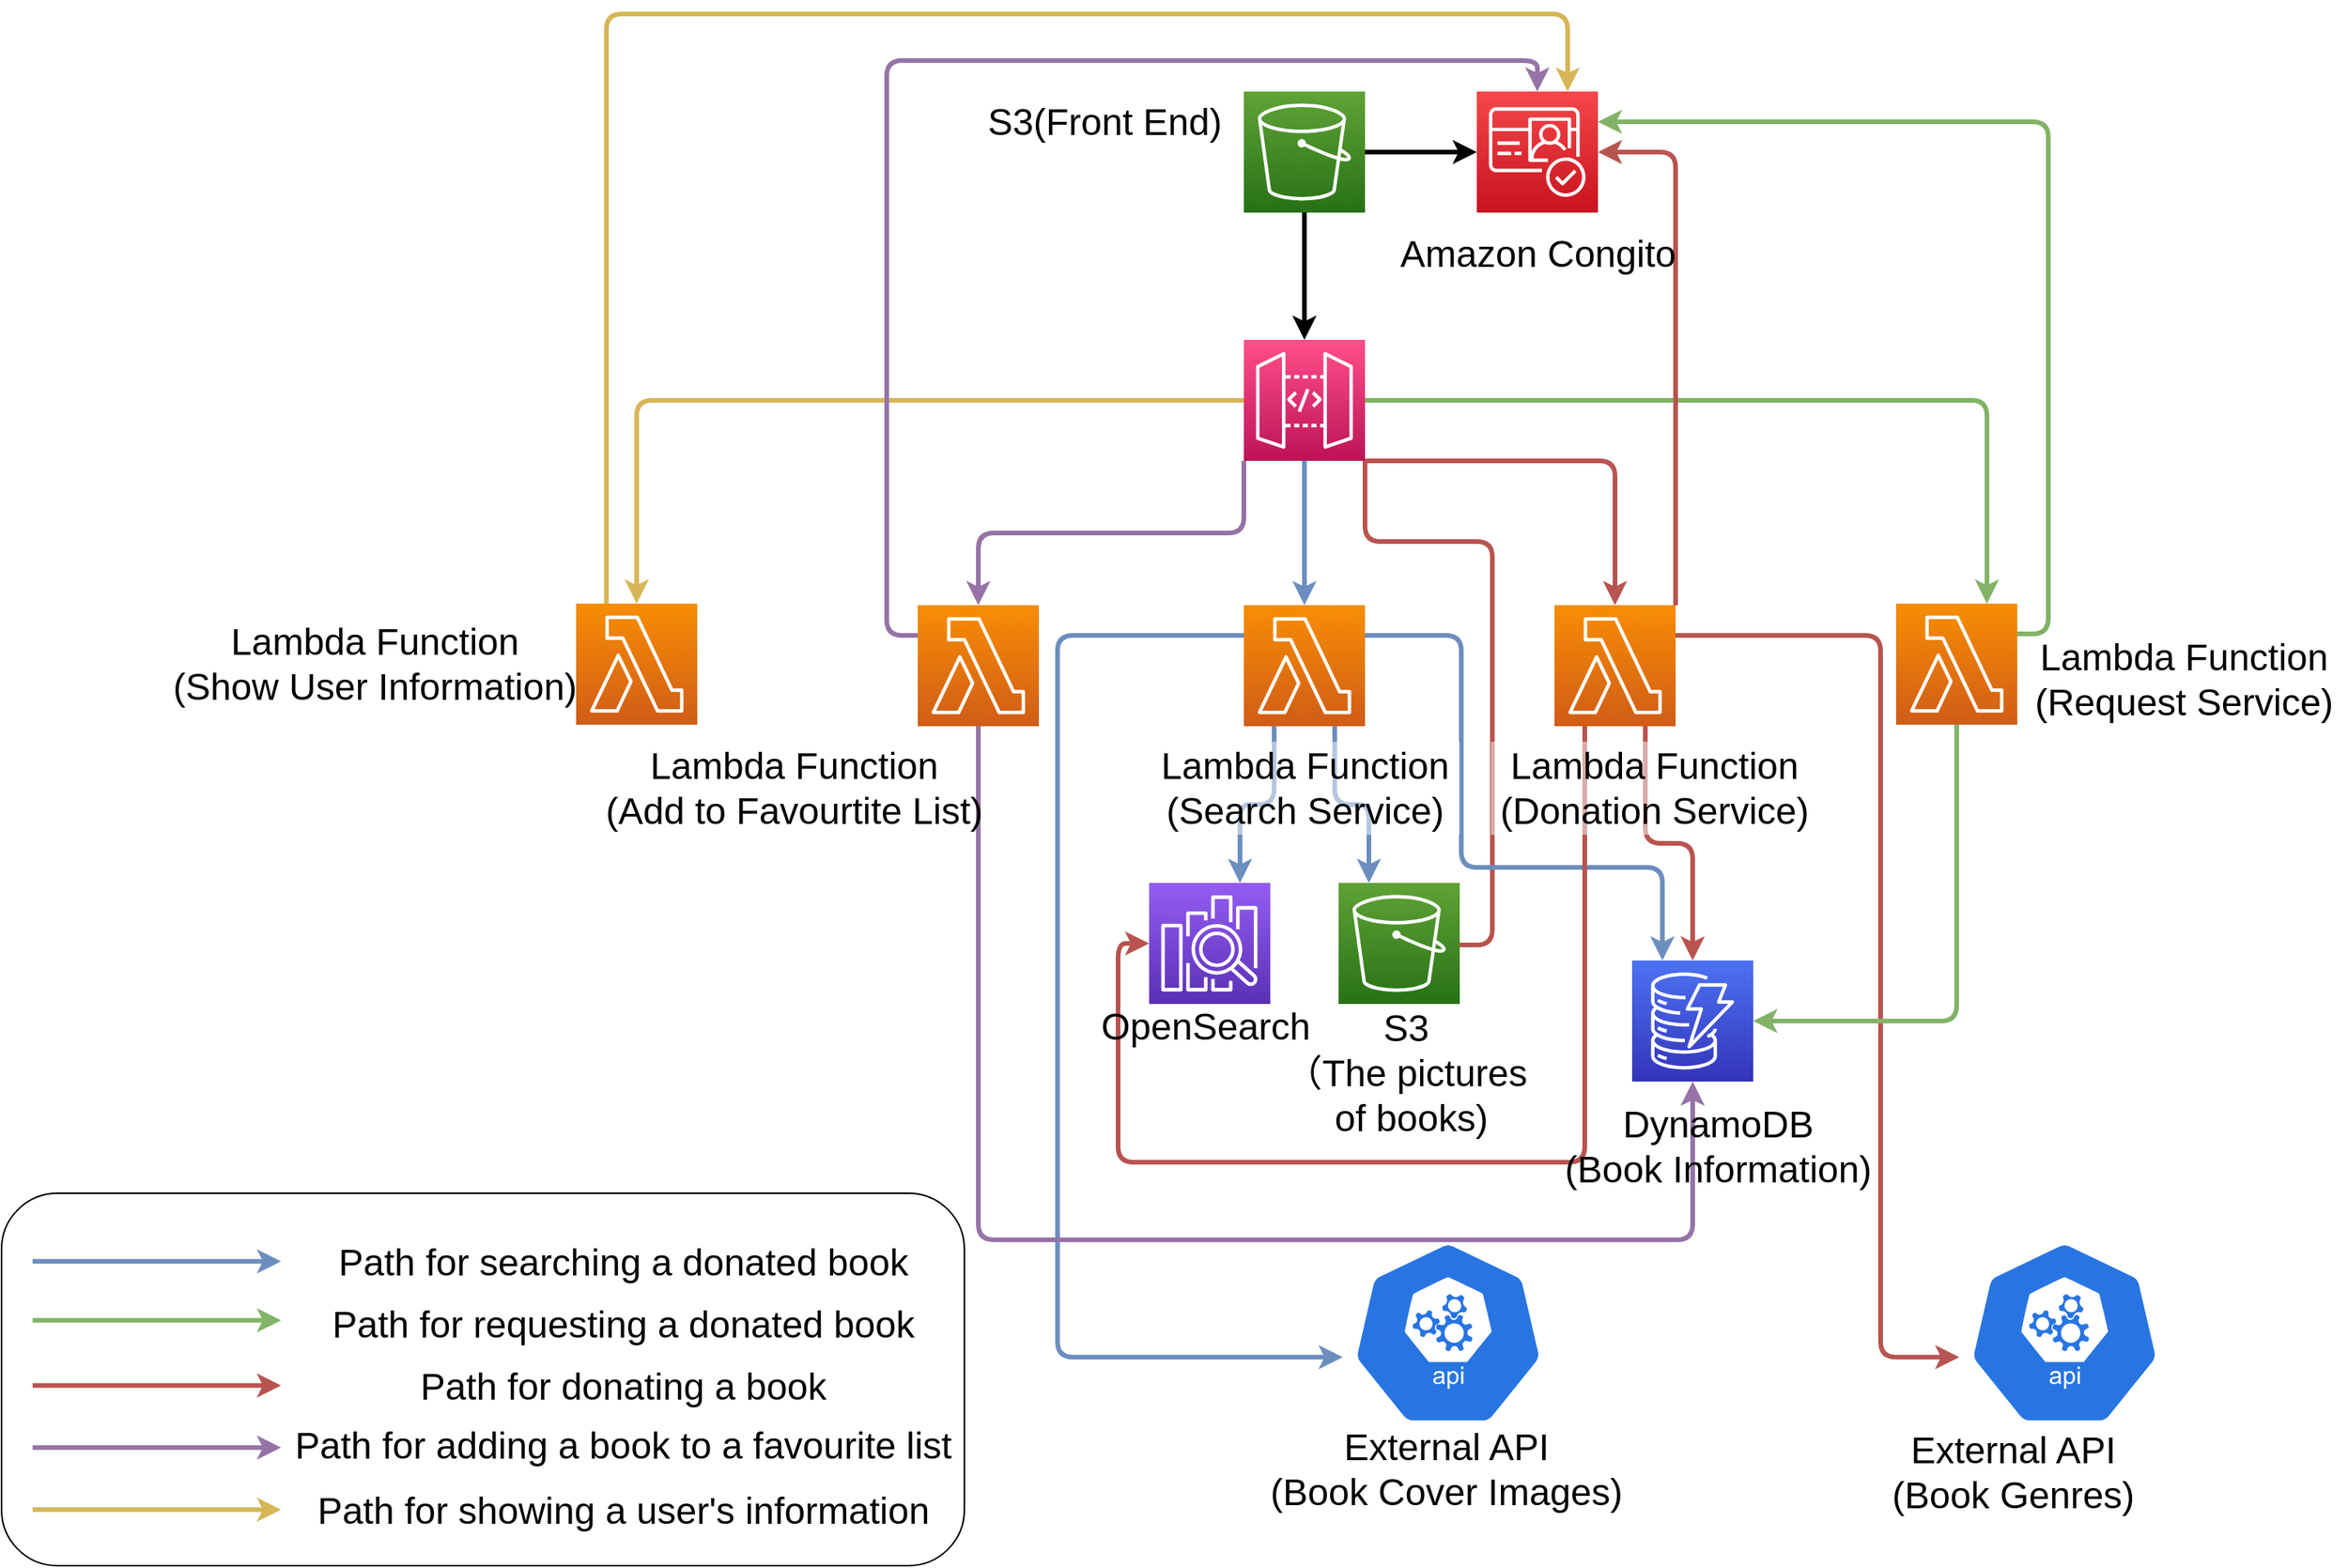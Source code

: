 <mxfile version="17.4.6" type="device"><diagram id="D3LNqmJcEc-z3oUtTfwB" name="Page-1"><mxGraphModel dx="2567" dy="1172" grid="1" gridSize="10" guides="1" tooltips="1" connect="1" arrows="1" fold="1" page="1" pageScale="1" pageWidth="827" pageHeight="1169" math="0" shadow="0"><root><mxCell id="0"/><mxCell id="1" parent="0"/><mxCell id="hub8qMFKJoHJLIhfeaCt-18" value="" style="rounded=1;whiteSpace=wrap;html=1;fontSize=24;" parent="1" vertex="1"><mxGeometry x="-550" y="870" width="620" height="240" as="geometry"/></mxCell><mxCell id="2CPSkWsIpG87qWUaYe0T-11" style="edgeStyle=orthogonalEdgeStyle;rounded=1;orthogonalLoop=1;jettySize=auto;html=1;exitX=0.5;exitY=1;exitDx=0;exitDy=0;exitPerimeter=0;entryX=0.5;entryY=0;entryDx=0;entryDy=0;entryPerimeter=0;strokeWidth=3;" parent="1" source="2CPSkWsIpG87qWUaYe0T-1" target="2CPSkWsIpG87qWUaYe0T-3" edge="1"><mxGeometry relative="1" as="geometry"/></mxCell><mxCell id="2CPSkWsIpG87qWUaYe0T-12" style="edgeStyle=orthogonalEdgeStyle;rounded=1;orthogonalLoop=1;jettySize=auto;html=1;exitX=1;exitY=0.5;exitDx=0;exitDy=0;exitPerimeter=0;strokeWidth=3;" parent="1" source="2CPSkWsIpG87qWUaYe0T-1" target="2CPSkWsIpG87qWUaYe0T-2" edge="1"><mxGeometry relative="1" as="geometry"/></mxCell><mxCell id="2CPSkWsIpG87qWUaYe0T-1" value="" style="points=[[0,0,0],[0.25,0,0],[0.5,0,0],[0.75,0,0],[1,0,0],[0,1,0],[0.25,1,0],[0.5,1,0],[0.75,1,0],[1,1,0],[0,0.25,0],[0,0.5,0],[0,0.75,0],[1,0.25,0],[1,0.5,0],[1,0.75,0]];outlineConnect=0;fontColor=#232F3E;gradientColor=#60A337;gradientDirection=north;fillColor=#277116;strokeColor=#ffffff;dashed=0;verticalLabelPosition=bottom;verticalAlign=top;align=center;html=1;fontSize=12;fontStyle=0;aspect=fixed;shape=mxgraph.aws4.resourceIcon;resIcon=mxgraph.aws4.s3;rounded=1;strokeWidth=3;" parent="1" vertex="1"><mxGeometry x="250" y="160" width="78" height="78" as="geometry"/></mxCell><mxCell id="2CPSkWsIpG87qWUaYe0T-2" value="" style="points=[[0,0,0],[0.25,0,0],[0.5,0,0],[0.75,0,0],[1,0,0],[0,1,0],[0.25,1,0],[0.5,1,0],[0.75,1,0],[1,1,0],[0,0.25,0],[0,0.5,0],[0,0.75,0],[1,0.25,0],[1,0.5,0],[1,0.75,0]];outlineConnect=0;fontColor=#232F3E;gradientColor=#F54749;gradientDirection=north;fillColor=#C7131F;strokeColor=#ffffff;dashed=0;verticalLabelPosition=bottom;verticalAlign=top;align=center;html=1;fontSize=12;fontStyle=0;aspect=fixed;shape=mxgraph.aws4.resourceIcon;resIcon=mxgraph.aws4.cognito;rounded=1;strokeWidth=3;" parent="1" vertex="1"><mxGeometry x="400" y="160" width="78" height="78" as="geometry"/></mxCell><mxCell id="2CPSkWsIpG87qWUaYe0T-13" style="edgeStyle=orthogonalEdgeStyle;rounded=1;orthogonalLoop=1;jettySize=auto;html=1;exitX=1;exitY=0.5;exitDx=0;exitDy=0;exitPerimeter=0;entryX=0.75;entryY=0;entryDx=0;entryDy=0;entryPerimeter=0;fillColor=#d5e8d4;strokeColor=#82b366;strokeWidth=3;" parent="1" source="2CPSkWsIpG87qWUaYe0T-3" target="2CPSkWsIpG87qWUaYe0T-6" edge="1"><mxGeometry relative="1" as="geometry"/></mxCell><mxCell id="2CPSkWsIpG87qWUaYe0T-15" style="edgeStyle=orthogonalEdgeStyle;rounded=1;orthogonalLoop=1;jettySize=auto;html=1;entryX=0.5;entryY=0;entryDx=0;entryDy=0;entryPerimeter=0;exitX=0.5;exitY=1;exitDx=0;exitDy=0;exitPerimeter=0;strokeWidth=3;fillColor=#dae8fc;strokeColor=#6c8ebf;" parent="1" source="2CPSkWsIpG87qWUaYe0T-3" target="2CPSkWsIpG87qWUaYe0T-4" edge="1"><mxGeometry relative="1" as="geometry"><mxPoint x="300" y="410" as="sourcePoint"/></mxGeometry></mxCell><mxCell id="2CPSkWsIpG87qWUaYe0T-25" style="edgeStyle=orthogonalEdgeStyle;rounded=1;orthogonalLoop=1;jettySize=auto;html=1;exitX=0;exitY=0.5;exitDx=0;exitDy=0;exitPerimeter=0;strokeWidth=3;fillColor=#fff2cc;strokeColor=#d6b656;" parent="1" source="2CPSkWsIpG87qWUaYe0T-3" target="2CPSkWsIpG87qWUaYe0T-7" edge="1"><mxGeometry relative="1" as="geometry"/></mxCell><mxCell id="2CPSkWsIpG87qWUaYe0T-26" style="edgeStyle=orthogonalEdgeStyle;rounded=1;orthogonalLoop=1;jettySize=auto;html=1;exitX=0;exitY=1;exitDx=0;exitDy=0;exitPerimeter=0;entryX=0.5;entryY=0;entryDx=0;entryDy=0;entryPerimeter=0;strokeWidth=3;fillColor=#e1d5e7;strokeColor=#9673a6;" parent="1" source="2CPSkWsIpG87qWUaYe0T-3" target="2CPSkWsIpG87qWUaYe0T-16" edge="1"><mxGeometry relative="1" as="geometry"/></mxCell><mxCell id="2CPSkWsIpG87qWUaYe0T-32" style="edgeStyle=orthogonalEdgeStyle;rounded=1;orthogonalLoop=1;jettySize=auto;html=1;exitX=1;exitY=1;exitDx=0;exitDy=0;exitPerimeter=0;entryX=0.5;entryY=0;entryDx=0;entryDy=0;entryPerimeter=0;strokeWidth=3;fillColor=#f8cecc;strokeColor=#b85450;" parent="1" source="2CPSkWsIpG87qWUaYe0T-3" target="2CPSkWsIpG87qWUaYe0T-5" edge="1"><mxGeometry relative="1" as="geometry"><Array as="points"><mxPoint x="489" y="398"/></Array></mxGeometry></mxCell><mxCell id="ykMmjt7tCY-HOUM3ol9C-1" style="edgeStyle=orthogonalEdgeStyle;orthogonalLoop=1;jettySize=auto;html=1;exitX=1;exitY=1;exitDx=0;exitDy=0;exitPerimeter=0;entryX=1;entryY=0.5;entryDx=0;entryDy=0;entryPerimeter=0;fillColor=#f8cecc;strokeColor=#b85450;rounded=1;strokeWidth=3;" parent="1" source="2CPSkWsIpG87qWUaYe0T-3" target="2CPSkWsIpG87qWUaYe0T-24" edge="1"><mxGeometry relative="1" as="geometry"><mxPoint x="440" y="710" as="targetPoint"/><Array as="points"><mxPoint x="328" y="450"/><mxPoint x="410" y="450"/><mxPoint x="410" y="710"/><mxPoint x="368" y="710"/></Array></mxGeometry></mxCell><mxCell id="2CPSkWsIpG87qWUaYe0T-3" value="" style="points=[[0,0,0],[0.25,0,0],[0.5,0,0],[0.75,0,0],[1,0,0],[0,1,0],[0.25,1,0],[0.5,1,0],[0.75,1,0],[1,1,0],[0,0.25,0],[0,0.5,0],[0,0.75,0],[1,0.25,0],[1,0.5,0],[1,0.75,0]];outlineConnect=0;fontColor=#232F3E;gradientColor=#FF4F8B;gradientDirection=north;fillColor=#BC1356;strokeColor=#ffffff;dashed=0;verticalLabelPosition=bottom;verticalAlign=top;align=center;html=1;fontSize=12;fontStyle=0;aspect=fixed;shape=mxgraph.aws4.resourceIcon;resIcon=mxgraph.aws4.api_gateway;rounded=1;strokeWidth=3;" parent="1" vertex="1"><mxGeometry x="250" y="320" width="78" height="78" as="geometry"/></mxCell><mxCell id="2CPSkWsIpG87qWUaYe0T-34" style="edgeStyle=orthogonalEdgeStyle;rounded=1;orthogonalLoop=1;jettySize=auto;html=1;exitX=0.75;exitY=1;exitDx=0;exitDy=0;exitPerimeter=0;entryX=0.25;entryY=0;entryDx=0;entryDy=0;entryPerimeter=0;strokeWidth=3;fillColor=#dae8fc;strokeColor=#6c8ebf;" parent="1" source="2CPSkWsIpG87qWUaYe0T-4" target="2CPSkWsIpG87qWUaYe0T-24" edge="1"><mxGeometry relative="1" as="geometry"/></mxCell><mxCell id="2CPSkWsIpG87qWUaYe0T-37" style="edgeStyle=orthogonalEdgeStyle;rounded=1;orthogonalLoop=1;jettySize=auto;html=1;exitX=0;exitY=0.25;exitDx=0;exitDy=0;exitPerimeter=0;entryX=0.005;entryY=0.63;entryDx=0;entryDy=0;entryPerimeter=0;strokeWidth=3;fillColor=#dae8fc;strokeColor=#6c8ebf;" parent="1" source="2CPSkWsIpG87qWUaYe0T-4" target="2CPSkWsIpG87qWUaYe0T-10" edge="1"><mxGeometry relative="1" as="geometry"><Array as="points"><mxPoint x="130" y="511"/><mxPoint x="130" y="976"/></Array></mxGeometry></mxCell><mxCell id="2CPSkWsIpG87qWUaYe0T-44" style="edgeStyle=orthogonalEdgeStyle;rounded=1;orthogonalLoop=1;jettySize=auto;html=1;exitX=1;exitY=0.25;exitDx=0;exitDy=0;exitPerimeter=0;entryX=0.25;entryY=0;entryDx=0;entryDy=0;entryPerimeter=0;strokeWidth=3;fillColor=#dae8fc;strokeColor=#6c8ebf;" parent="1" source="2CPSkWsIpG87qWUaYe0T-4" target="2CPSkWsIpG87qWUaYe0T-9" edge="1"><mxGeometry relative="1" as="geometry"><Array as="points"><mxPoint x="390" y="510"/><mxPoint x="390" y="660"/><mxPoint x="520" y="660"/></Array></mxGeometry></mxCell><mxCell id="CkHd4Yt1kGebY72zLA27-1" style="edgeStyle=orthogonalEdgeStyle;rounded=1;orthogonalLoop=1;jettySize=auto;html=1;exitX=0.25;exitY=1;exitDx=0;exitDy=0;exitPerimeter=0;entryX=0.75;entryY=0;entryDx=0;entryDy=0;entryPerimeter=0;strokeWidth=3;fillColor=#dae8fc;strokeColor=#6c8ebf;" edge="1" parent="1" source="2CPSkWsIpG87qWUaYe0T-4" target="2CPSkWsIpG87qWUaYe0T-8"><mxGeometry relative="1" as="geometry"/></mxCell><mxCell id="2CPSkWsIpG87qWUaYe0T-4" value="" style="points=[[0,0,0],[0.25,0,0],[0.5,0,0],[0.75,0,0],[1,0,0],[0,1,0],[0.25,1,0],[0.5,1,0],[0.75,1,0],[1,1,0],[0,0.25,0],[0,0.5,0],[0,0.75,0],[1,0.25,0],[1,0.5,0],[1,0.75,0]];outlineConnect=0;fontColor=#232F3E;gradientColor=#F78E04;gradientDirection=north;fillColor=#D05C17;strokeColor=#ffffff;dashed=0;verticalLabelPosition=bottom;verticalAlign=top;align=center;html=1;fontSize=12;fontStyle=0;aspect=fixed;shape=mxgraph.aws4.resourceIcon;resIcon=mxgraph.aws4.lambda;rounded=1;strokeWidth=3;" parent="1" vertex="1"><mxGeometry x="250" y="491" width="78" height="78" as="geometry"/></mxCell><mxCell id="2CPSkWsIpG87qWUaYe0T-31" style="edgeStyle=orthogonalEdgeStyle;rounded=1;orthogonalLoop=1;jettySize=auto;html=1;exitX=0.75;exitY=1;exitDx=0;exitDy=0;exitPerimeter=0;entryX=0.5;entryY=0;entryDx=0;entryDy=0;entryPerimeter=0;strokeWidth=3;fillColor=#f8cecc;strokeColor=#b85450;" parent="1" source="2CPSkWsIpG87qWUaYe0T-5" target="2CPSkWsIpG87qWUaYe0T-9" edge="1"><mxGeometry relative="1" as="geometry"/></mxCell><mxCell id="2CPSkWsIpG87qWUaYe0T-38" style="edgeStyle=orthogonalEdgeStyle;rounded=1;orthogonalLoop=1;jettySize=auto;html=1;exitX=1;exitY=0;exitDx=0;exitDy=0;exitPerimeter=0;entryX=1;entryY=0.5;entryDx=0;entryDy=0;entryPerimeter=0;strokeWidth=3;fillColor=#f8cecc;strokeColor=#b85450;" parent="1" source="2CPSkWsIpG87qWUaYe0T-5" target="2CPSkWsIpG87qWUaYe0T-2" edge="1"><mxGeometry relative="1" as="geometry"/></mxCell><mxCell id="CkHd4Yt1kGebY72zLA27-8" style="edgeStyle=orthogonalEdgeStyle;rounded=1;orthogonalLoop=1;jettySize=auto;html=1;exitX=0.25;exitY=1;exitDx=0;exitDy=0;exitPerimeter=0;entryX=0;entryY=0.5;entryDx=0;entryDy=0;entryPerimeter=0;strokeWidth=3;fillColor=#f8cecc;strokeColor=#b85450;" edge="1" parent="1" source="2CPSkWsIpG87qWUaYe0T-5" target="2CPSkWsIpG87qWUaYe0T-8"><mxGeometry relative="1" as="geometry"><Array as="points"><mxPoint x="470" y="850"/><mxPoint x="169" y="850"/><mxPoint x="169" y="709"/></Array></mxGeometry></mxCell><mxCell id="CkHd4Yt1kGebY72zLA27-11" style="edgeStyle=orthogonalEdgeStyle;rounded=1;orthogonalLoop=1;jettySize=auto;html=1;exitX=1;exitY=0.25;exitDx=0;exitDy=0;exitPerimeter=0;entryX=0.005;entryY=0.63;entryDx=0;entryDy=0;entryPerimeter=0;strokeWidth=3;fillColor=#f8cecc;strokeColor=#b85450;" edge="1" parent="1" source="2CPSkWsIpG87qWUaYe0T-5" target="CkHd4Yt1kGebY72zLA27-4"><mxGeometry relative="1" as="geometry"><Array as="points"><mxPoint x="660" y="511"/><mxPoint x="660" y="976"/></Array></mxGeometry></mxCell><mxCell id="2CPSkWsIpG87qWUaYe0T-5" value="" style="points=[[0,0,0],[0.25,0,0],[0.5,0,0],[0.75,0,0],[1,0,0],[0,1,0],[0.25,1,0],[0.5,1,0],[0.75,1,0],[1,1,0],[0,0.25,0],[0,0.5,0],[0,0.75,0],[1,0.25,0],[1,0.5,0],[1,0.75,0]];outlineConnect=0;fontColor=#232F3E;gradientColor=#F78E04;gradientDirection=north;fillColor=#D05C17;strokeColor=#ffffff;dashed=0;verticalLabelPosition=bottom;verticalAlign=top;align=center;html=1;fontSize=12;fontStyle=0;aspect=fixed;shape=mxgraph.aws4.resourceIcon;resIcon=mxgraph.aws4.lambda;rounded=1;strokeWidth=3;" parent="1" vertex="1"><mxGeometry x="450" y="491" width="78" height="78" as="geometry"/></mxCell><mxCell id="2CPSkWsIpG87qWUaYe0T-28" style="edgeStyle=orthogonalEdgeStyle;rounded=1;orthogonalLoop=1;jettySize=auto;html=1;exitX=0.5;exitY=1;exitDx=0;exitDy=0;exitPerimeter=0;entryX=1;entryY=0.5;entryDx=0;entryDy=0;entryPerimeter=0;fillColor=#d5e8d4;strokeColor=#82b366;strokeWidth=3;" parent="1" source="2CPSkWsIpG87qWUaYe0T-6" target="2CPSkWsIpG87qWUaYe0T-9" edge="1"><mxGeometry relative="1" as="geometry"/></mxCell><mxCell id="2CPSkWsIpG87qWUaYe0T-30" style="edgeStyle=orthogonalEdgeStyle;rounded=1;orthogonalLoop=1;jettySize=auto;html=1;exitX=1;exitY=0.25;exitDx=0;exitDy=0;exitPerimeter=0;entryX=1;entryY=0.25;entryDx=0;entryDy=0;entryPerimeter=0;fillColor=#d5e8d4;strokeColor=#82b366;strokeWidth=3;" parent="1" source="2CPSkWsIpG87qWUaYe0T-6" target="2CPSkWsIpG87qWUaYe0T-2" edge="1"><mxGeometry relative="1" as="geometry"/></mxCell><mxCell id="2CPSkWsIpG87qWUaYe0T-6" value="" style="points=[[0,0,0],[0.25,0,0],[0.5,0,0],[0.75,0,0],[1,0,0],[0,1,0],[0.25,1,0],[0.5,1,0],[0.75,1,0],[1,1,0],[0,0.25,0],[0,0.5,0],[0,0.75,0],[1,0.25,0],[1,0.5,0],[1,0.75,0]];outlineConnect=0;fontColor=#232F3E;gradientColor=#F78E04;gradientDirection=north;fillColor=#D05C17;strokeColor=#ffffff;dashed=0;verticalLabelPosition=bottom;verticalAlign=top;align=center;html=1;fontSize=12;fontStyle=0;aspect=fixed;shape=mxgraph.aws4.resourceIcon;resIcon=mxgraph.aws4.lambda;rounded=1;strokeWidth=3;" parent="1" vertex="1"><mxGeometry x="670" y="490" width="78" height="78" as="geometry"/></mxCell><mxCell id="2CPSkWsIpG87qWUaYe0T-36" style="edgeStyle=orthogonalEdgeStyle;rounded=1;orthogonalLoop=1;jettySize=auto;html=1;exitX=0.25;exitY=0;exitDx=0;exitDy=0;exitPerimeter=0;entryX=0.75;entryY=0;entryDx=0;entryDy=0;entryPerimeter=0;strokeWidth=3;fillColor=#fff2cc;strokeColor=#d6b656;" parent="1" source="2CPSkWsIpG87qWUaYe0T-7" target="2CPSkWsIpG87qWUaYe0T-2" edge="1"><mxGeometry relative="1" as="geometry"><Array as="points"><mxPoint x="-160" y="110"/><mxPoint x="459" y="110"/></Array></mxGeometry></mxCell><mxCell id="2CPSkWsIpG87qWUaYe0T-7" value="" style="points=[[0,0,0],[0.25,0,0],[0.5,0,0],[0.75,0,0],[1,0,0],[0,1,0],[0.25,1,0],[0.5,1,0],[0.75,1,0],[1,1,0],[0,0.25,0],[0,0.5,0],[0,0.75,0],[1,0.25,0],[1,0.5,0],[1,0.75,0]];outlineConnect=0;fontColor=#232F3E;gradientColor=#F78E04;gradientDirection=north;fillColor=#D05C17;strokeColor=#ffffff;dashed=0;verticalLabelPosition=bottom;verticalAlign=top;align=center;html=1;fontSize=12;fontStyle=0;aspect=fixed;shape=mxgraph.aws4.resourceIcon;resIcon=mxgraph.aws4.lambda;rounded=1;strokeWidth=3;" parent="1" vertex="1"><mxGeometry x="-180" y="490" width="78" height="78" as="geometry"/></mxCell><mxCell id="2CPSkWsIpG87qWUaYe0T-8" value="" style="points=[[0,0,0],[0.25,0,0],[0.5,0,0],[0.75,0,0],[1,0,0],[0,1,0],[0.25,1,0],[0.5,1,0],[0.75,1,0],[1,1,0],[0,0.25,0],[0,0.5,0],[0,0.75,0],[1,0.25,0],[1,0.5,0],[1,0.75,0]];outlineConnect=0;fontColor=#232F3E;gradientColor=#945DF2;gradientDirection=north;fillColor=#5A30B5;strokeColor=#ffffff;dashed=0;verticalLabelPosition=bottom;verticalAlign=top;align=center;html=1;fontSize=12;fontStyle=0;aspect=fixed;shape=mxgraph.aws4.resourceIcon;resIcon=mxgraph.aws4.elasticsearch_service;rounded=1;strokeWidth=3;" parent="1" vertex="1"><mxGeometry x="189" y="670" width="78" height="78" as="geometry"/></mxCell><mxCell id="2CPSkWsIpG87qWUaYe0T-9" value="" style="points=[[0,0,0],[0.25,0,0],[0.5,0,0],[0.75,0,0],[1,0,0],[0,1,0],[0.25,1,0],[0.5,1,0],[0.75,1,0],[1,1,0],[0,0.25,0],[0,0.5,0],[0,0.75,0],[1,0.25,0],[1,0.5,0],[1,0.75,0]];outlineConnect=0;fontColor=#232F3E;gradientColor=#4D72F3;gradientDirection=north;fillColor=#3334B9;strokeColor=#ffffff;dashed=0;verticalLabelPosition=bottom;verticalAlign=top;align=center;html=1;fontSize=12;fontStyle=0;aspect=fixed;shape=mxgraph.aws4.resourceIcon;resIcon=mxgraph.aws4.dynamodb;rounded=1;strokeWidth=3;" parent="1" vertex="1"><mxGeometry x="500" y="720" width="78" height="78" as="geometry"/></mxCell><mxCell id="2CPSkWsIpG87qWUaYe0T-10" value="" style="html=1;dashed=0;whitespace=wrap;fillColor=#2875E2;strokeColor=#ffffff;points=[[0.005,0.63,0],[0.1,0.2,0],[0.9,0.2,0],[0.5,0,0],[0.995,0.63,0],[0.72,0.99,0],[0.5,1,0],[0.28,0.99,0]];shape=mxgraph.kubernetes.icon;prIcon=api;rounded=1;strokeWidth=3;" parent="1" vertex="1"><mxGeometry x="313" y="900" width="137" height="120" as="geometry"/></mxCell><mxCell id="2CPSkWsIpG87qWUaYe0T-35" style="edgeStyle=orthogonalEdgeStyle;rounded=1;orthogonalLoop=1;jettySize=auto;html=1;exitX=0.5;exitY=1;exitDx=0;exitDy=0;exitPerimeter=0;entryX=0.5;entryY=1;entryDx=0;entryDy=0;entryPerimeter=0;strokeWidth=3;fillColor=#e1d5e7;strokeColor=#9673a6;" parent="1" source="2CPSkWsIpG87qWUaYe0T-16" target="2CPSkWsIpG87qWUaYe0T-9" edge="1"><mxGeometry relative="1" as="geometry"><Array as="points"><mxPoint x="79" y="900"/><mxPoint x="539" y="900"/></Array></mxGeometry></mxCell><mxCell id="2CPSkWsIpG87qWUaYe0T-42" style="edgeStyle=orthogonalEdgeStyle;rounded=1;orthogonalLoop=1;jettySize=auto;html=1;exitX=0;exitY=0.25;exitDx=0;exitDy=0;exitPerimeter=0;entryX=0.5;entryY=0;entryDx=0;entryDy=0;entryPerimeter=0;strokeWidth=3;fillColor=#e1d5e7;strokeColor=#9673a6;" parent="1" source="2CPSkWsIpG87qWUaYe0T-16" target="2CPSkWsIpG87qWUaYe0T-2" edge="1"><mxGeometry relative="1" as="geometry"/></mxCell><mxCell id="2CPSkWsIpG87qWUaYe0T-16" value="" style="points=[[0,0,0],[0.25,0,0],[0.5,0,0],[0.75,0,0],[1,0,0],[0,1,0],[0.25,1,0],[0.5,1,0],[0.75,1,0],[1,1,0],[0,0.25,0],[0,0.5,0],[0,0.75,0],[1,0.25,0],[1,0.5,0],[1,0.75,0]];outlineConnect=0;fontColor=#232F3E;gradientColor=#F78E04;gradientDirection=north;fillColor=#D05C17;strokeColor=#ffffff;dashed=0;verticalLabelPosition=bottom;verticalAlign=top;align=center;html=1;fontSize=12;fontStyle=0;aspect=fixed;shape=mxgraph.aws4.resourceIcon;resIcon=mxgraph.aws4.lambda;rounded=1;strokeWidth=3;" parent="1" vertex="1"><mxGeometry x="40" y="491" width="78" height="78" as="geometry"/></mxCell><mxCell id="2CPSkWsIpG87qWUaYe0T-24" value="" style="points=[[0,0,0],[0.25,0,0],[0.5,0,0],[0.75,0,0],[1,0,0],[0,1,0],[0.25,1,0],[0.5,1,0],[0.75,1,0],[1,1,0],[0,0.25,0],[0,0.5,0],[0,0.75,0],[1,0.25,0],[1,0.5,0],[1,0.75,0]];outlineConnect=0;fontColor=#232F3E;gradientColor=#60A337;gradientDirection=north;fillColor=#277116;strokeColor=#ffffff;dashed=0;verticalLabelPosition=bottom;verticalAlign=top;align=center;html=1;fontSize=12;fontStyle=0;aspect=fixed;shape=mxgraph.aws4.resourceIcon;resIcon=mxgraph.aws4.s3;rounded=1;strokeWidth=3;" parent="1" vertex="1"><mxGeometry x="311" y="670" width="78" height="78" as="geometry"/></mxCell><mxCell id="2CPSkWsIpG87qWUaYe0T-45" value="&lt;font style=&quot;font-size: 24px&quot;&gt;S3(Front End)&lt;/font&gt;" style="text;html=1;align=center;verticalAlign=middle;resizable=0;points=[];autosize=1;strokeColor=none;fillColor=none;" parent="1" vertex="1"><mxGeometry x="75" y="170" width="170" height="20" as="geometry"/></mxCell><mxCell id="2CPSkWsIpG87qWUaYe0T-47" value="Lambda Function&lt;br&gt;(Show User Information)" style="text;html=1;align=center;verticalAlign=middle;resizable=0;points=[];autosize=1;strokeColor=none;fillColor=none;fontSize=24;" parent="1" vertex="1"><mxGeometry x="-450" y="499" width="280" height="60" as="geometry"/></mxCell><mxCell id="2CPSkWsIpG87qWUaYe0T-48" value="Lambda Function&lt;br&gt;(Add to Favourtite List)" style="text;html=1;align=center;verticalAlign=middle;resizable=0;points=[];autosize=1;strokeColor=none;fillColor=none;fontSize=24;" parent="1" vertex="1"><mxGeometry x="-170" y="579" width="260" height="60" as="geometry"/></mxCell><mxCell id="2CPSkWsIpG87qWUaYe0T-50" value="Lambda Function&lt;br&gt;(Search Service)" style="text;html=1;align=center;verticalAlign=middle;resizable=0;points=[];autosize=1;strokeColor=none;fillColor=default;fontSize=24;opacity=50;" parent="1" vertex="1"><mxGeometry x="189" y="579" width="200" height="60" as="geometry"/></mxCell><mxCell id="2CPSkWsIpG87qWUaYe0T-53" value="Lambda Function&lt;br&gt;(Donation Service)" style="text;html=1;align=center;verticalAlign=middle;resizable=0;points=[];autosize=1;strokeColor=none;fillColor=default;fontSize=24;opacity=50;" parent="1" vertex="1"><mxGeometry x="409" y="579" width="210" height="60" as="geometry"/></mxCell><mxCell id="2CPSkWsIpG87qWUaYe0T-54" value="Lambda Function&lt;br&gt;(Request Service)" style="text;html=1;align=center;verticalAlign=middle;resizable=0;points=[];autosize=1;strokeColor=none;fillColor=none;fontSize=24;" parent="1" vertex="1"><mxGeometry x="750" y="509" width="210" height="60" as="geometry"/></mxCell><mxCell id="2CPSkWsIpG87qWUaYe0T-61" value="DynamoDB&lt;br&gt;(Book Information)" style="text;html=1;align=center;verticalAlign=middle;resizable=0;points=[];autosize=1;strokeColor=none;fillColor=none;fontSize=24;" parent="1" vertex="1"><mxGeometry x="450" y="810" width="210" height="60" as="geometry"/></mxCell><mxCell id="2CPSkWsIpG87qWUaYe0T-62" value="OpenSearch" style="text;html=1;align=center;verticalAlign=middle;resizable=0;points=[];autosize=1;strokeColor=none;fillColor=none;fontSize=24;" parent="1" vertex="1"><mxGeometry x="150" y="748" width="150" height="30" as="geometry"/></mxCell><mxCell id="2CPSkWsIpG87qWUaYe0T-63" value="S3&lt;br&gt;（The pictures&lt;br&gt;&amp;nbsp;of books)" style="text;html=1;align=center;verticalAlign=middle;resizable=0;points=[];autosize=1;strokeColor=none;fillColor=none;fontSize=24;" parent="1" vertex="1"><mxGeometry x="268.5" y="748" width="170" height="90" as="geometry"/></mxCell><mxCell id="2CPSkWsIpG87qWUaYe0T-64" value="Amazon Congito" style="text;html=1;align=center;verticalAlign=middle;resizable=0;points=[];autosize=1;strokeColor=none;fillColor=none;fontSize=24;" parent="1" vertex="1"><mxGeometry x="344" y="250" width="190" height="30" as="geometry"/></mxCell><mxCell id="2CPSkWsIpG87qWUaYe0T-65" value="External API&lt;br&gt;(Book Cover Images)" style="text;html=1;align=center;verticalAlign=middle;resizable=0;points=[];autosize=1;strokeColor=none;fillColor=none;fontSize=24;" parent="1" vertex="1"><mxGeometry x="260" y="1018" width="240" height="60" as="geometry"/></mxCell><mxCell id="hub8qMFKJoHJLIhfeaCt-7" value="" style="endArrow=classic;html=1;rounded=0;strokeWidth=3;fillColor=#d5e8d4;strokeColor=#82b366;" parent="1" edge="1"><mxGeometry width="50" height="50" relative="1" as="geometry"><mxPoint x="-530" y="951.89" as="sourcePoint"/><mxPoint x="-370" y="951.89" as="targetPoint"/></mxGeometry></mxCell><mxCell id="hub8qMFKJoHJLIhfeaCt-8" value="" style="endArrow=classic;html=1;rounded=0;strokeWidth=3;fillColor=#dae8fc;strokeColor=#6c8ebf;" parent="1" edge="1"><mxGeometry width="50" height="50" relative="1" as="geometry"><mxPoint x="-530" y="913.89" as="sourcePoint"/><mxPoint x="-370" y="913.89" as="targetPoint"/></mxGeometry></mxCell><mxCell id="hub8qMFKJoHJLIhfeaCt-9" value="" style="endArrow=classic;html=1;rounded=0;strokeWidth=3;fillColor=#f8cecc;strokeColor=#b85450;" parent="1" edge="1"><mxGeometry width="50" height="50" relative="1" as="geometry"><mxPoint x="-530" y="993.89" as="sourcePoint"/><mxPoint x="-370" y="993.89" as="targetPoint"/></mxGeometry></mxCell><mxCell id="hub8qMFKJoHJLIhfeaCt-10" value="" style="endArrow=classic;html=1;rounded=0;strokeWidth=3;fillColor=#e1d5e7;strokeColor=#9673a6;" parent="1" edge="1"><mxGeometry width="50" height="50" relative="1" as="geometry"><mxPoint x="-530" y="1033.89" as="sourcePoint"/><mxPoint x="-370" y="1033.89" as="targetPoint"/></mxGeometry></mxCell><mxCell id="hub8qMFKJoHJLIhfeaCt-12" value="" style="endArrow=classic;html=1;rounded=0;strokeWidth=3;fillColor=#fff2cc;strokeColor=#d6b656;" parent="1" edge="1"><mxGeometry width="50" height="50" relative="1" as="geometry"><mxPoint x="-530" y="1073.89" as="sourcePoint"/><mxPoint x="-370" y="1073.89" as="targetPoint"/></mxGeometry></mxCell><mxCell id="hub8qMFKJoHJLIhfeaCt-13" value="Path for searching a donated book" style="text;html=1;align=center;verticalAlign=middle;resizable=0;points=[];autosize=1;strokeColor=none;fillColor=none;fontSize=24;" parent="1" vertex="1"><mxGeometry x="-340" y="900" width="380" height="30" as="geometry"/></mxCell><mxCell id="hub8qMFKJoHJLIhfeaCt-14" value="Path for requesting a donated book" style="text;html=1;align=center;verticalAlign=middle;resizable=0;points=[];autosize=1;strokeColor=none;fillColor=none;fontSize=24;" parent="1" vertex="1"><mxGeometry x="-345" y="940" width="390" height="30" as="geometry"/></mxCell><mxCell id="hub8qMFKJoHJLIhfeaCt-15" value="Path for donating a book" style="text;html=1;align=center;verticalAlign=middle;resizable=0;points=[];autosize=1;strokeColor=none;fillColor=none;fontSize=24;" parent="1" vertex="1"><mxGeometry x="-290" y="980" width="280" height="30" as="geometry"/></mxCell><mxCell id="hub8qMFKJoHJLIhfeaCt-16" value="Path for adding a book to a favourite list" style="text;html=1;align=center;verticalAlign=middle;resizable=0;points=[];autosize=1;strokeColor=none;fillColor=none;fontSize=24;" parent="1" vertex="1"><mxGeometry x="-370" y="1018" width="440" height="30" as="geometry"/></mxCell><mxCell id="hub8qMFKJoHJLIhfeaCt-17" value="Path for showing a user's information" style="text;html=1;align=center;verticalAlign=middle;resizable=0;points=[];autosize=1;strokeColor=none;fillColor=none;fontSize=24;" parent="1" vertex="1"><mxGeometry x="-355" y="1060" width="410" height="30" as="geometry"/></mxCell><mxCell id="CkHd4Yt1kGebY72zLA27-4" value="" style="html=1;dashed=0;whitespace=wrap;fillColor=#2875E2;strokeColor=#ffffff;points=[[0.005,0.63,0],[0.1,0.2,0],[0.9,0.2,0],[0.5,0,0],[0.995,0.63,0],[0.72,0.99,0],[0.5,1,0],[0.28,0.99,0]];shape=mxgraph.kubernetes.icon;prIcon=api;rounded=1;strokeWidth=3;" vertex="1" parent="1"><mxGeometry x="710" y="900" width="137" height="120" as="geometry"/></mxCell><mxCell id="CkHd4Yt1kGebY72zLA27-6" value="External API&lt;br&gt;(Book Genres)" style="text;html=1;align=center;verticalAlign=middle;resizable=0;points=[];autosize=1;strokeColor=none;fillColor=none;fontSize=24;" vertex="1" parent="1"><mxGeometry x="660" y="1020" width="170" height="60" as="geometry"/></mxCell></root></mxGraphModel></diagram></mxfile>